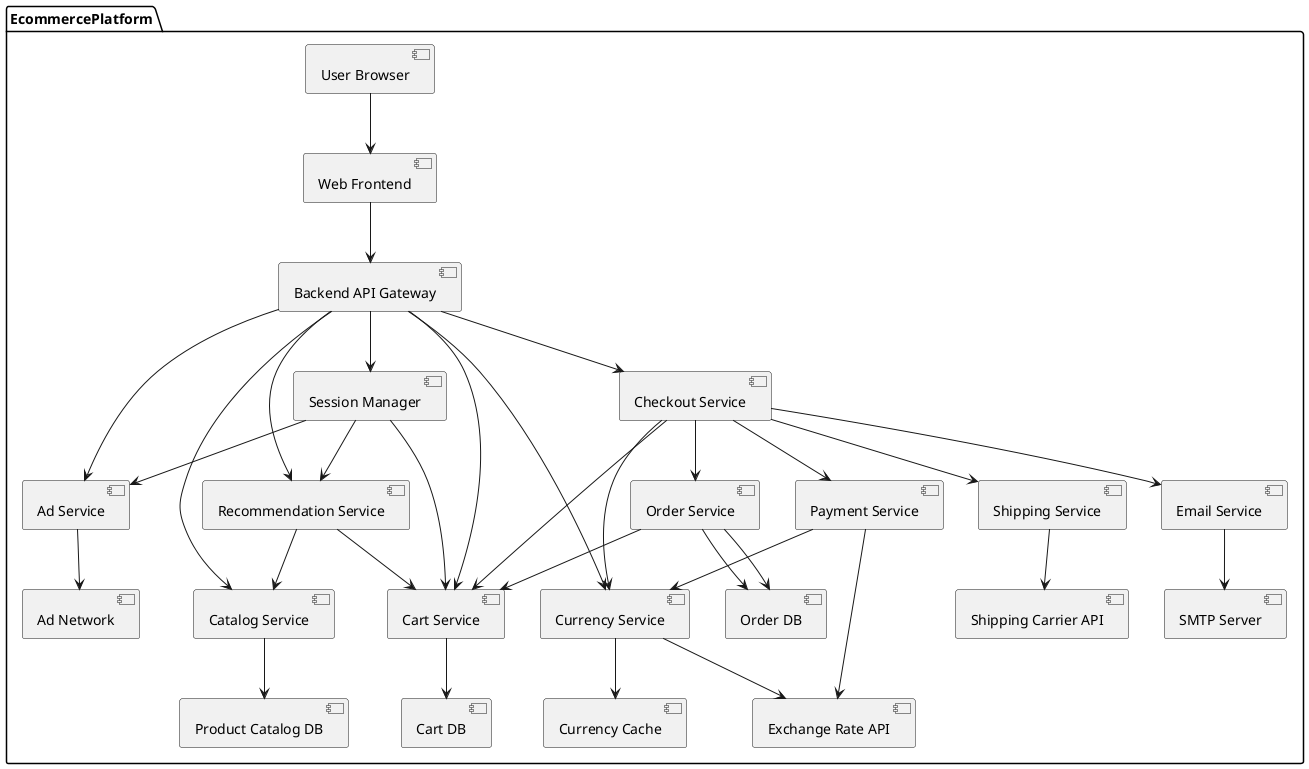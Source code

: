 @startuml
package EcommercePlatform {

[User Browser] as User
[Web Frontend] as Frontend
[Backend API Gateway] as API

[Catalog Service] as Catalog
[Cart Service] as Cart
[Recommendation Service] as Recommend
[Ad Service] as Ads
[Currency Service] as CurrencyService
[Checkout Service] as Checkout
[Order Service] as Order
[Payment Service] as Payment
[Shipping Service] as Shipping
[Email Service] as Email
[Session Manager] as Session

[Product Catalog DB] as ProductsDB
[Cart DB] as CartDB
[Order DB] as OrderDB
[Currency Cache] as CurrencyCache

[Exchange Rate API] as ExchangeAPI
[Shipping Carrier API] as ShippingAPI
[Ad Network] as AdNet
[SMTP Server] as SMTP

User --> Frontend
Frontend --> API

API --> Session
API --> Catalog
API --> Cart
API --> Recommend
API --> Ads
API --> CurrencyService
API --> Checkout

Session --> Cart
Session --> Recommend
Session --> Ads

Catalog --> ProductsDB
Cart --> CartDB
Order --> OrderDB

Recommend --> Catalog
Recommend --> Cart

Ads --> AdNet

CurrencyService --> CurrencyCache
CurrencyService --> ExchangeAPI

Checkout --> Order
Checkout --> Payment
Checkout --> Shipping
Checkout --> Email
Checkout --> CurrencyService
Checkout --> Cart

Order --> OrderDB
Order --> Cart

Payment --> ExchangeAPI
Payment --> CurrencyService

Shipping --> ShippingAPI

Email --> SMTP
}
@enduml
